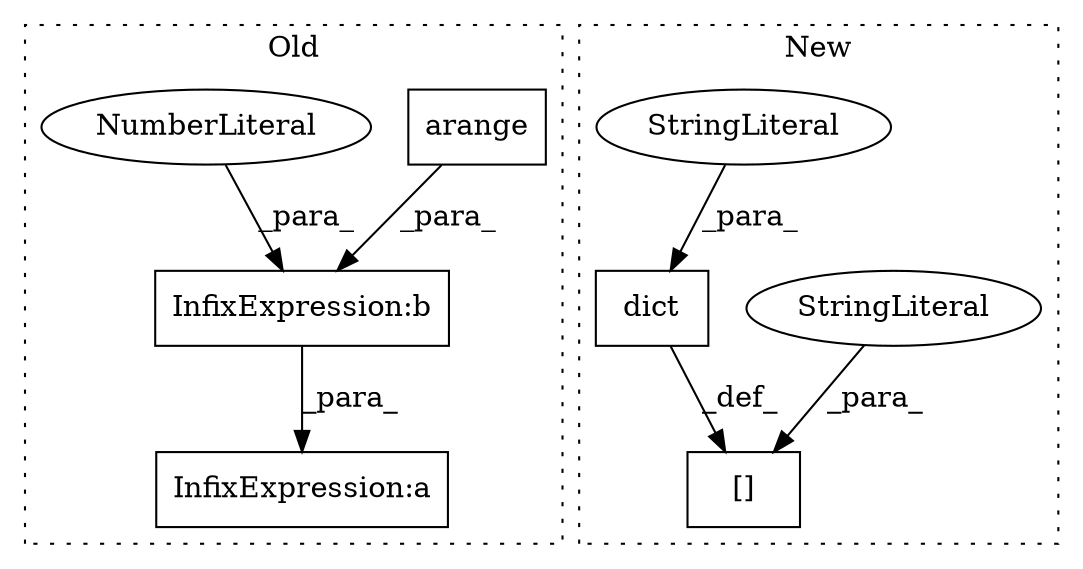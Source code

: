 digraph G {
subgraph cluster0 {
1 [label="arange" a="32" s="470,505" l="7,1" shape="box"];
3 [label="InfixExpression:a" a="27" s="518" l="3" shape="box"];
4 [label="InfixExpression:b" a="27" s="461" l="3" shape="box"];
5 [label="NumberLiteral" a="34" s="460" l="1" shape="ellipse"];
label = "Old";
style="dotted";
}
subgraph cluster1 {
2 [label="dict" a="32" s="454,466" l="5,1" shape="box"];
6 [label="[]" a="2" s="428,452" l="7,1" shape="box"];
7 [label="StringLiteral" a="45" s="435" l="17" shape="ellipse"];
8 [label="StringLiteral" a="45" s="459" l="3" shape="ellipse"];
label = "New";
style="dotted";
}
1 -> 4 [label="_para_"];
2 -> 6 [label="_def_"];
4 -> 3 [label="_para_"];
5 -> 4 [label="_para_"];
7 -> 6 [label="_para_"];
8 -> 2 [label="_para_"];
}
